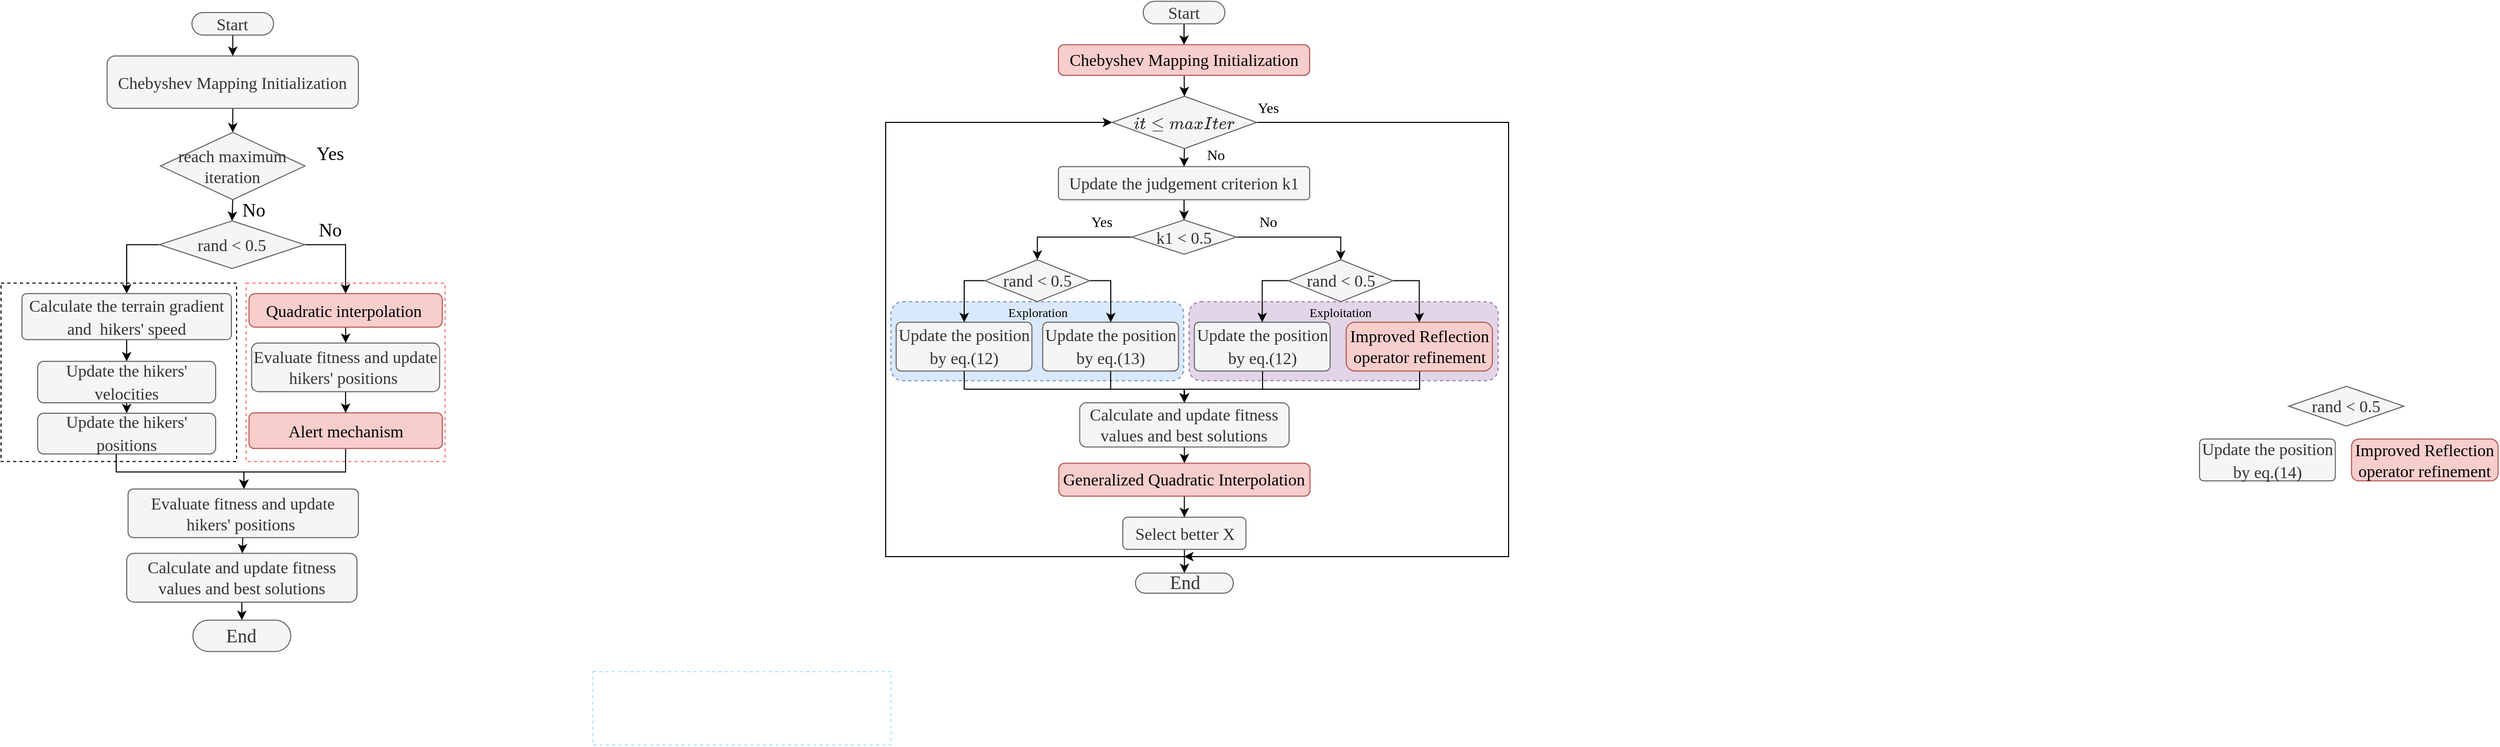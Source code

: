 <mxfile version="26.1.3">
  <diagram name="第 1 页" id="DrYwcsrSqI8XcHw-VVTQ">
    <mxGraphModel dx="607" dy="3076" grid="1" gridSize="10" guides="1" tooltips="1" connect="1" arrows="1" fold="1" page="1" pageScale="1" pageWidth="827" pageHeight="1169" math="1" shadow="0">
      <root>
        <mxCell id="0" />
        <mxCell id="1" parent="0" />
        <mxCell id="w1JR5-OPfSAF1FVDnx4g-18" value="" style="rounded=1;whiteSpace=wrap;html=1;dashed=1;fontFamily=Times New Roman;fontSize=18;strokeColor=#6c8ebf;fillColor=#dae8fc;movable=1;resizable=1;rotatable=1;deletable=1;editable=1;locked=0;connectable=1;" parent="1" vertex="1">
          <mxGeometry x="2290" y="-1373.65" width="279.68" height="75.54" as="geometry" />
        </mxCell>
        <mxCell id="kWs4Y9X6Xl8HtvSmb7lV-14" value="" style="rounded=1;whiteSpace=wrap;html=1;dashed=1;fontFamily=Times New Roman;fontSize=18;strokeColor=#9673a6;fillColor=#e1d5e7;" vertex="1" parent="1">
          <mxGeometry x="2574.84" y="-1373.65" width="295.16" height="75.54" as="geometry" />
        </mxCell>
        <mxCell id="w1JR5-OPfSAF1FVDnx4g-17" value="" style="rounded=0;whiteSpace=wrap;html=1;dashed=1;fontFamily=Times New Roman;fontSize=18;strokeColor=#AAE2FF;" parent="1" vertex="1">
          <mxGeometry x="2005.17" y="-1020" width="284.83" height="70" as="geometry" />
        </mxCell>
        <mxCell id="znDbkGUDBgg_eZ-vlcGg-1" value="" style="rounded=0;whiteSpace=wrap;html=1;dashed=1;strokeColor=#FF6666;fontFamily=Times New Roman;fontSize=18;" parent="1" vertex="1">
          <mxGeometry x="1674.14" y="-1391.39" width="190" height="170.54" as="geometry" />
        </mxCell>
        <mxCell id="znDbkGUDBgg_eZ-vlcGg-2" value="" style="rounded=0;whiteSpace=wrap;html=1;dashed=1;fontFamily=Times New Roman;fontSize=18;" parent="1" vertex="1">
          <mxGeometry x="1440" y="-1391.39" width="225" height="170.54" as="geometry" />
        </mxCell>
        <mxCell id="znDbkGUDBgg_eZ-vlcGg-3" style="rounded=0;orthogonalLoop=1;jettySize=auto;html=1;entryX=0.5;entryY=0;entryDx=0;entryDy=0;fontFamily=Times New Roman;fontSize=18;" parent="1" source="znDbkGUDBgg_eZ-vlcGg-4" target="znDbkGUDBgg_eZ-vlcGg-6" edge="1">
          <mxGeometry relative="1" as="geometry" />
        </mxCell>
        <mxCell id="znDbkGUDBgg_eZ-vlcGg-4" value="Start" style="rounded=1;whiteSpace=wrap;html=1;absoluteArcSize=0;arcSize=50;fontSize=16;fontFamily=Times New Roman;fillColor=#f5f5f5;fontColor=#333333;strokeColor=#666666;" parent="1" vertex="1">
          <mxGeometry x="1622.33" y="-1650" width="78" height="21.53" as="geometry" />
        </mxCell>
        <mxCell id="znDbkGUDBgg_eZ-vlcGg-5" style="rounded=0;orthogonalLoop=1;jettySize=auto;html=1;entryX=0.5;entryY=0;entryDx=0;entryDy=0;fontFamily=Times New Roman;fontSize=18;" parent="1" source="znDbkGUDBgg_eZ-vlcGg-6" target="znDbkGUDBgg_eZ-vlcGg-9" edge="1">
          <mxGeometry relative="1" as="geometry" />
        </mxCell>
        <mxCell id="znDbkGUDBgg_eZ-vlcGg-6" value="&lt;font&gt;Chebyshev Mapping Initialization&lt;/font&gt;" style="rounded=1;whiteSpace=wrap;html=1;align=center;verticalAlign=middle;arcSize=15;fontFamily=Times New Roman;fontSize=16;fillColor=#f5f5f5;fontColor=#333333;strokeColor=#666666;" parent="1" vertex="1">
          <mxGeometry x="1541.33" y="-1608.47" width="240" height="50" as="geometry" />
        </mxCell>
        <mxCell id="znDbkGUDBgg_eZ-vlcGg-7" style="edgeStyle=orthogonalEdgeStyle;rounded=0;orthogonalLoop=1;jettySize=auto;html=1;exitX=0.5;exitY=1;exitDx=0;exitDy=0;entryX=0.5;entryY=0;entryDx=0;entryDy=0;fontFamily=Times New Roman;fontSize=18;" parent="1" source="znDbkGUDBgg_eZ-vlcGg-9" target="znDbkGUDBgg_eZ-vlcGg-17" edge="1">
          <mxGeometry relative="1" as="geometry" />
        </mxCell>
        <mxCell id="znDbkGUDBgg_eZ-vlcGg-8" style="edgeStyle=orthogonalEdgeStyle;rounded=0;orthogonalLoop=1;jettySize=auto;html=1;fontFamily=Times New Roman;fontSize=18;exitX=1;exitY=0.5;exitDx=0;exitDy=0;" parent="1" source="3fcH1A0avGzYwGgjeC8N-6" edge="1">
          <mxGeometry relative="1" as="geometry">
            <Array as="points">
              <mxPoint x="2880" y="-1545" />
              <mxPoint x="2880" y="-1130" />
            </Array>
            <mxPoint x="2633.51" y="-1549.94" as="sourcePoint" />
            <mxPoint x="2570" y="-1130" as="targetPoint" />
          </mxGeometry>
        </mxCell>
        <mxCell id="znDbkGUDBgg_eZ-vlcGg-9" value="&lt;font&gt;&amp;nbsp;&lt;/font&gt;&lt;span style=&quot;background-color: initial;&quot;&gt;reach maximum&amp;nbsp; iteration&lt;/span&gt;" style="rhombus;whiteSpace=wrap;html=1;rounded=0;align=center;verticalAlign=middle;arcSize=50;fontFamily=Times New Roman;fontSize=16;fillColor=#f5f5f5;fontColor=#333333;strokeColor=#666666;" parent="1" vertex="1">
          <mxGeometry x="1592.33" y="-1535.45" width="138" height="64.25" as="geometry" />
        </mxCell>
        <mxCell id="znDbkGUDBgg_eZ-vlcGg-10" value="End" style="rounded=1;whiteSpace=wrap;html=1;absoluteArcSize=0;arcSize=50;align=center;verticalAlign=middle;fontFamily=Times New Roman;fontSize=18;fillColor=#f5f5f5;fontColor=#333333;strokeColor=#666666;" parent="1" vertex="1">
          <mxGeometry x="1623.25" y="-1069.3" width="93.496" height="30" as="geometry" />
        </mxCell>
        <mxCell id="znDbkGUDBgg_eZ-vlcGg-11" style="rounded=0;orthogonalLoop=1;jettySize=auto;html=1;fontFamily=Times New Roman;fontSize=18;" parent="1" source="znDbkGUDBgg_eZ-vlcGg-12" target="znDbkGUDBgg_eZ-vlcGg-10" edge="1">
          <mxGeometry relative="1" as="geometry" />
        </mxCell>
        <mxCell id="znDbkGUDBgg_eZ-vlcGg-12" value="&lt;font&gt;Calculate and update fitness values and best solutions&lt;/font&gt;" style="rounded=1;whiteSpace=wrap;html=1;align=center;verticalAlign=middle;arcSize=15;fontFamily=Times New Roman;fontSize=16;fillColor=#f5f5f5;fontColor=#333333;strokeColor=#666666;" parent="1" vertex="1">
          <mxGeometry x="1560" y="-1133.07" width="220" height="46.54" as="geometry" />
        </mxCell>
        <mxCell id="znDbkGUDBgg_eZ-vlcGg-13" value="&lt;font&gt;Yes&lt;/font&gt;" style="text;html=1;align=center;verticalAlign=middle;resizable=0;points=[];autosize=1;strokeColor=none;fillColor=none;fontSize=18;fontFamily=Times New Roman;" parent="1" vertex="1">
          <mxGeometry x="1728.677" y="-1535.45" width="50" height="40" as="geometry" />
        </mxCell>
        <mxCell id="znDbkGUDBgg_eZ-vlcGg-14" value="&lt;font&gt;No&lt;/font&gt;" style="text;html=1;align=center;verticalAlign=middle;resizable=0;points=[];autosize=1;fontSize=18;fontFamily=Times New Roman;" parent="1" vertex="1">
          <mxGeometry x="1656.034" y="-1480.85" width="50" height="40" as="geometry" />
        </mxCell>
        <mxCell id="znDbkGUDBgg_eZ-vlcGg-15" style="edgeStyle=orthogonalEdgeStyle;rounded=0;orthogonalLoop=1;jettySize=auto;html=1;fontFamily=Times New Roman;fontSize=18;exitX=0;exitY=0.5;exitDx=0;exitDy=0;" parent="1" source="znDbkGUDBgg_eZ-vlcGg-17" target="znDbkGUDBgg_eZ-vlcGg-19" edge="1">
          <mxGeometry relative="1" as="geometry" />
        </mxCell>
        <mxCell id="znDbkGUDBgg_eZ-vlcGg-16" style="edgeStyle=orthogonalEdgeStyle;rounded=0;orthogonalLoop=1;jettySize=auto;html=1;fontFamily=Times New Roman;fontSize=18;exitX=1;exitY=0.5;exitDx=0;exitDy=0;" parent="1" source="znDbkGUDBgg_eZ-vlcGg-17" target="znDbkGUDBgg_eZ-vlcGg-25" edge="1">
          <mxGeometry relative="1" as="geometry" />
        </mxCell>
        <mxCell id="znDbkGUDBgg_eZ-vlcGg-17" value="rand &amp;lt; &lt;font&gt;0.5&lt;/font&gt;" style="rhombus;whiteSpace=wrap;html=1;rounded=0;align=center;verticalAlign=middle;arcSize=50;fontFamily=Times New Roman;fontSize=16;fillColor=#f5f5f5;fontColor=#333333;strokeColor=#666666;" parent="1" vertex="1">
          <mxGeometry x="1591.34" y="-1450.85" width="138.66" height="45.5" as="geometry" />
        </mxCell>
        <mxCell id="znDbkGUDBgg_eZ-vlcGg-18" style="edgeStyle=orthogonalEdgeStyle;rounded=0;orthogonalLoop=1;jettySize=auto;html=1;entryX=0.5;entryY=0;entryDx=0;entryDy=0;" parent="1" source="znDbkGUDBgg_eZ-vlcGg-19" target="znDbkGUDBgg_eZ-vlcGg-21" edge="1">
          <mxGeometry relative="1" as="geometry" />
        </mxCell>
        <mxCell id="znDbkGUDBgg_eZ-vlcGg-19" value="&lt;font style=&quot;font-size: 16px;&quot;&gt;Calculate the terrain gradient and&amp;nbsp; hikers&#39; speed&lt;/font&gt;" style="rounded=1;whiteSpace=wrap;html=1;align=center;verticalAlign=middle;arcSize=10;fontFamily=Times New Roman;fontSize=18;fillColor=#f5f5f5;fontColor=#333333;strokeColor=#666666;" parent="1" vertex="1">
          <mxGeometry x="1460" y="-1381.39" width="200" height="44" as="geometry" />
        </mxCell>
        <mxCell id="znDbkGUDBgg_eZ-vlcGg-20" style="edgeStyle=orthogonalEdgeStyle;rounded=0;orthogonalLoop=1;jettySize=auto;html=1;entryX=0.5;entryY=0;entryDx=0;entryDy=0;" parent="1" source="znDbkGUDBgg_eZ-vlcGg-21" target="znDbkGUDBgg_eZ-vlcGg-23" edge="1">
          <mxGeometry relative="1" as="geometry" />
        </mxCell>
        <mxCell id="znDbkGUDBgg_eZ-vlcGg-21" value="&lt;font style=&quot;font-size: 16px;&quot;&gt;Update the hikers&#39; velocities&lt;/font&gt;" style="rounded=1;whiteSpace=wrap;html=1;align=center;verticalAlign=middle;arcSize=15;fontFamily=Times New Roman;fontSize=18;fillColor=#f5f5f5;fontColor=#333333;strokeColor=#666666;" parent="1" vertex="1">
          <mxGeometry x="1475" y="-1316.61" width="170" height="39.56" as="geometry" />
        </mxCell>
        <mxCell id="znDbkGUDBgg_eZ-vlcGg-22" style="edgeStyle=orthogonalEdgeStyle;rounded=0;orthogonalLoop=1;jettySize=auto;html=1;fontFamily=Times New Roman;fontSize=18;" parent="1" source="znDbkGUDBgg_eZ-vlcGg-23" target="znDbkGUDBgg_eZ-vlcGg-31" edge="1">
          <mxGeometry relative="1" as="geometry">
            <Array as="points">
              <mxPoint x="1550" y="-1210.85" />
              <mxPoint x="1672" y="-1210.85" />
            </Array>
          </mxGeometry>
        </mxCell>
        <mxCell id="znDbkGUDBgg_eZ-vlcGg-23" value="&lt;font style=&quot;font-size: 16px;&quot;&gt;Update the hikers&#39; positions&lt;/font&gt;" style="rounded=1;whiteSpace=wrap;html=1;align=center;verticalAlign=middle;arcSize=15;fontFamily=Times New Roman;fontSize=18;fillColor=#f5f5f5;fontColor=#333333;strokeColor=#666666;" parent="1" vertex="1">
          <mxGeometry x="1475" y="-1266.97" width="170" height="38.89" as="geometry" />
        </mxCell>
        <mxCell id="znDbkGUDBgg_eZ-vlcGg-24" style="rounded=0;orthogonalLoop=1;jettySize=auto;html=1;" parent="1" source="znDbkGUDBgg_eZ-vlcGg-25" target="znDbkGUDBgg_eZ-vlcGg-27" edge="1">
          <mxGeometry relative="1" as="geometry" />
        </mxCell>
        <mxCell id="znDbkGUDBgg_eZ-vlcGg-25" value="Quadratic interpolation&amp;nbsp;" style="rounded=1;whiteSpace=wrap;html=1;align=center;verticalAlign=middle;arcSize=18;fontFamily=Times New Roman;fontSize=16;strokeColor=#b85450;fontColor=default;fillColor=#f8cecc;" parent="1" vertex="1">
          <mxGeometry x="1676.85" y="-1381.39" width="184.59" height="32.09" as="geometry" />
        </mxCell>
        <mxCell id="znDbkGUDBgg_eZ-vlcGg-26" style="edgeStyle=orthogonalEdgeStyle;rounded=0;orthogonalLoop=1;jettySize=auto;html=1;entryX=0.5;entryY=0;entryDx=0;entryDy=0;" parent="1" source="znDbkGUDBgg_eZ-vlcGg-27" target="znDbkGUDBgg_eZ-vlcGg-29" edge="1">
          <mxGeometry relative="1" as="geometry" />
        </mxCell>
        <mxCell id="znDbkGUDBgg_eZ-vlcGg-27" value="Evaluate fitness and update hikers&#39; positions&amp;nbsp;" style="rounded=1;whiteSpace=wrap;html=1;align=center;verticalAlign=middle;arcSize=14;fontFamily=Times New Roman;fontSize=16;fillColor=#f5f5f5;fontColor=#333333;strokeColor=#666666;" parent="1" vertex="1">
          <mxGeometry x="1679.35" y="-1334.18" width="179.59" height="46.54" as="geometry" />
        </mxCell>
        <mxCell id="znDbkGUDBgg_eZ-vlcGg-28" style="edgeStyle=orthogonalEdgeStyle;rounded=0;orthogonalLoop=1;jettySize=auto;html=1;fontFamily=Times New Roman;fontSize=18;" parent="1" source="znDbkGUDBgg_eZ-vlcGg-29" target="znDbkGUDBgg_eZ-vlcGg-31" edge="1">
          <mxGeometry relative="1" as="geometry">
            <Array as="points">
              <mxPoint x="1769" y="-1210.85" />
              <mxPoint x="1672" y="-1210.85" />
            </Array>
          </mxGeometry>
        </mxCell>
        <mxCell id="znDbkGUDBgg_eZ-vlcGg-29" value="Alert mechanism" style="rounded=1;whiteSpace=wrap;html=1;align=center;verticalAlign=middle;arcSize=14;fontFamily=Times New Roman;fontSize=16;strokeColor=#b85450;fontColor=default;fillColor=#f8cecc;" parent="1" vertex="1">
          <mxGeometry x="1676.85" y="-1267.39" width="184.59" height="34" as="geometry" />
        </mxCell>
        <mxCell id="znDbkGUDBgg_eZ-vlcGg-30" style="rounded=0;orthogonalLoop=1;jettySize=auto;html=1;fontFamily=Times New Roman;fontSize=18;" parent="1" source="znDbkGUDBgg_eZ-vlcGg-31" target="znDbkGUDBgg_eZ-vlcGg-12" edge="1">
          <mxGeometry relative="1" as="geometry" />
        </mxCell>
        <mxCell id="znDbkGUDBgg_eZ-vlcGg-31" value="Evaluate fitness and update hikers&#39; positions&amp;nbsp;" style="rounded=1;whiteSpace=wrap;html=1;align=center;verticalAlign=middle;arcSize=11;fontFamily=Times New Roman;fontSize=16;fillColor=#f5f5f5;fontColor=#333333;strokeColor=#666666;" parent="1" vertex="1">
          <mxGeometry x="1561.33" y="-1194.62" width="220" height="46.54" as="geometry" />
        </mxCell>
        <mxCell id="znDbkGUDBgg_eZ-vlcGg-32" value="&lt;font&gt;No&lt;/font&gt;" style="text;html=1;align=center;verticalAlign=middle;resizable=0;points=[];autosize=1;fontSize=18;fontFamily=Times New Roman;" parent="1" vertex="1">
          <mxGeometry x="1728.674" y="-1462.05" width="50" height="40" as="geometry" />
        </mxCell>
        <mxCell id="3fcH1A0avGzYwGgjeC8N-1" style="rounded=0;orthogonalLoop=1;jettySize=auto;html=1;entryX=0.5;entryY=0;entryDx=0;entryDy=0;fontFamily=Times New Roman;fontSize=18;" parent="1" source="3fcH1A0avGzYwGgjeC8N-2" target="3fcH1A0avGzYwGgjeC8N-4" edge="1">
          <mxGeometry relative="1" as="geometry" />
        </mxCell>
        <mxCell id="3fcH1A0avGzYwGgjeC8N-2" value="Start" style="rounded=1;whiteSpace=wrap;html=1;absoluteArcSize=0;arcSize=50;fontSize=16;fontFamily=Times New Roman;fillColor=#f5f5f5;fontColor=#333333;strokeColor=#666666;" parent="1" vertex="1">
          <mxGeometry x="2531" y="-1660.72" width="78" height="21.53" as="geometry" />
        </mxCell>
        <mxCell id="3fcH1A0avGzYwGgjeC8N-3" style="rounded=0;orthogonalLoop=1;jettySize=auto;html=1;entryX=0.5;entryY=0;entryDx=0;entryDy=0;fontFamily=Times New Roman;fontSize=18;" parent="1" source="3fcH1A0avGzYwGgjeC8N-4" target="3fcH1A0avGzYwGgjeC8N-6" edge="1">
          <mxGeometry relative="1" as="geometry" />
        </mxCell>
        <mxCell id="3fcH1A0avGzYwGgjeC8N-4" value="&lt;font&gt;Chebyshev Mapping Initialization&lt;/font&gt;" style="rounded=1;whiteSpace=wrap;html=1;align=center;verticalAlign=middle;arcSize=18;fontFamily=Times New Roman;fontSize=16;fillColor=#f8cecc;fontColor=default;strokeColor=#b85450;" parent="1" vertex="1">
          <mxGeometry x="2450" y="-1619.19" width="240" height="29.19" as="geometry" />
        </mxCell>
        <mxCell id="3fcH1A0avGzYwGgjeC8N-5" style="edgeStyle=orthogonalEdgeStyle;rounded=0;orthogonalLoop=1;jettySize=auto;html=1;exitX=0.5;exitY=1;exitDx=0;exitDy=0;entryX=0.5;entryY=0;entryDx=0;entryDy=0;fontFamily=Times New Roman;fontSize=18;" parent="1" source="3fcH1A0avGzYwGgjeC8N-6" target="3fcH1A0avGzYwGgjeC8N-9" edge="1">
          <mxGeometry relative="1" as="geometry">
            <mxPoint x="2569.96" y="-1485.85" as="targetPoint" />
          </mxGeometry>
        </mxCell>
        <mxCell id="w1JR5-OPfSAF1FVDnx4g-20" style="edgeStyle=orthogonalEdgeStyle;rounded=0;orthogonalLoop=1;jettySize=auto;html=1;startArrow=classic;startFill=1;endArrow=none;exitX=0;exitY=0.5;exitDx=0;exitDy=0;" parent="1" source="3fcH1A0avGzYwGgjeC8N-6" edge="1">
          <mxGeometry relative="1" as="geometry">
            <mxPoint x="2580" y="-1130" as="targetPoint" />
            <Array as="points">
              <mxPoint x="2285" y="-1545" />
              <mxPoint x="2285" y="-1130" />
              <mxPoint x="2575" y="-1130" />
            </Array>
            <mxPoint x="2500" y="-1540" as="sourcePoint" />
          </mxGeometry>
        </mxCell>
        <mxCell id="3fcH1A0avGzYwGgjeC8N-6" value="" style="rhombus;whiteSpace=wrap;html=1;rounded=0;align=center;verticalAlign=middle;arcSize=50;fontFamily=Times New Roman;fontSize=16;fillColor=#f5f5f5;fontColor=#333333;strokeColor=#666666;" parent="1" vertex="1">
          <mxGeometry x="2501.33" y="-1570" width="138" height="50" as="geometry" />
        </mxCell>
        <mxCell id="3fcH1A0avGzYwGgjeC8N-7" value="&lt;font style=&quot;font-size: 14px;&quot;&gt;Yes&lt;/font&gt;" style="text;html=1;align=center;verticalAlign=middle;resizable=0;points=[];autosize=1;strokeColor=none;fillColor=none;fontSize=18;fontFamily=Times New Roman;" parent="1" vertex="1">
          <mxGeometry x="2630.337" y="-1580.0" width="40" height="40" as="geometry" />
        </mxCell>
        <mxCell id="3fcH1A0avGzYwGgjeC8N-8" value="&lt;span style=&quot;color: rgb(51, 51, 51); font-size: 16px; text-wrap-mode: wrap;&quot;&gt;&amp;nbsp;$$it \leq maxIter$$&lt;/span&gt;" style="text;html=1;align=center;verticalAlign=middle;resizable=0;points=[];autosize=1;fontSize=18;fontFamily=Times New Roman;" parent="1" vertex="1">
          <mxGeometry x="2495.334" y="-1575.45" width="150" height="40" as="geometry" />
        </mxCell>
        <mxCell id="3fcH1A0avGzYwGgjeC8N-11" style="edgeStyle=orthogonalEdgeStyle;rounded=0;orthogonalLoop=1;jettySize=auto;html=1;" parent="1" source="3fcH1A0avGzYwGgjeC8N-9" target="3fcH1A0avGzYwGgjeC8N-10" edge="1">
          <mxGeometry relative="1" as="geometry" />
        </mxCell>
        <mxCell id="3fcH1A0avGzYwGgjeC8N-9" value="&lt;font style=&quot;font-size: 16px;&quot;&gt;Update the judgement criterion k1&lt;/font&gt;" style="rounded=1;whiteSpace=wrap;html=1;align=center;verticalAlign=middle;arcSize=10;fontFamily=Times New Roman;fontSize=18;fillColor=#f5f5f5;fontColor=#333333;strokeColor=#666666;" parent="1" vertex="1">
          <mxGeometry x="2450" y="-1502.71" width="240" height="31.55" as="geometry" />
        </mxCell>
        <mxCell id="kWs4Y9X6Xl8HtvSmb7lV-12" style="edgeStyle=orthogonalEdgeStyle;rounded=0;orthogonalLoop=1;jettySize=auto;html=1;entryX=0.5;entryY=0;entryDx=0;entryDy=0;" edge="1" parent="1" source="3fcH1A0avGzYwGgjeC8N-10" target="kWs4Y9X6Xl8HtvSmb7lV-11">
          <mxGeometry relative="1" as="geometry" />
        </mxCell>
        <mxCell id="kWs4Y9X6Xl8HtvSmb7lV-13" style="edgeStyle=orthogonalEdgeStyle;rounded=0;orthogonalLoop=1;jettySize=auto;html=1;entryX=0.5;entryY=0;entryDx=0;entryDy=0;" edge="1" parent="1" source="3fcH1A0avGzYwGgjeC8N-10" target="kWs4Y9X6Xl8HtvSmb7lV-1">
          <mxGeometry relative="1" as="geometry">
            <mxPoint x="2440" y="-1400" as="targetPoint" />
          </mxGeometry>
        </mxCell>
        <mxCell id="3fcH1A0avGzYwGgjeC8N-10" value="k1 &amp;lt; 0.5" style="rhombus;whiteSpace=wrap;html=1;rounded=0;align=center;verticalAlign=middle;arcSize=50;fontFamily=Times New Roman;fontSize=16;fillColor=#f5f5f5;fontColor=#333333;strokeColor=#666666;" parent="1" vertex="1">
          <mxGeometry x="2520" y="-1451.77" width="100" height="32.78" as="geometry" />
        </mxCell>
        <mxCell id="3fcH1A0avGzYwGgjeC8N-12" value="&lt;font style=&quot;font-size: 16px;&quot;&gt;Update the position by eq.(12)&lt;/font&gt;" style="rounded=1;whiteSpace=wrap;html=1;align=center;verticalAlign=middle;arcSize=10;fontFamily=Times New Roman;fontSize=18;fillColor=#f5f5f5;fontColor=#333333;strokeColor=#666666;" parent="1" vertex="1">
          <mxGeometry x="2295.02" y="-1354.0" width="129.67" height="46.61" as="geometry" />
        </mxCell>
        <mxCell id="3fcH1A0avGzYwGgjeC8N-14" value="rand &amp;lt; 0.5" style="rhombus;whiteSpace=wrap;html=1;rounded=0;align=center;verticalAlign=middle;arcSize=50;fontFamily=Times New Roman;fontSize=16;fillColor=#f5f5f5;fontColor=#333333;strokeColor=#666666;" parent="1" vertex="1">
          <mxGeometry x="3625.17" y="-1292.72" width="110" height="38" as="geometry" />
        </mxCell>
        <mxCell id="3fcH1A0avGzYwGgjeC8N-17" value="&lt;font style=&quot;font-size: 16px;&quot;&gt;Update the position by eq.(13)&lt;/font&gt;" style="rounded=1;whiteSpace=wrap;html=1;align=center;verticalAlign=middle;arcSize=10;fontFamily=Times New Roman;fontSize=18;fillColor=#f5f5f5;fontColor=#333333;strokeColor=#666666;" parent="1" vertex="1">
          <mxGeometry x="2435.02" y="-1354.0" width="129.67" height="46.61" as="geometry" />
        </mxCell>
        <mxCell id="3fcH1A0avGzYwGgjeC8N-20" value="&lt;font style=&quot;font-size: 16px;&quot;&gt;Update the position by eq.(14)&lt;/font&gt;" style="rounded=1;whiteSpace=wrap;html=1;align=center;verticalAlign=middle;arcSize=10;fontFamily=Times New Roman;fontSize=18;fillColor=#f5f5f5;fontColor=#333333;strokeColor=#666666;" parent="1" vertex="1">
          <mxGeometry x="3540" y="-1242.33" width="129.67" height="40" as="geometry" />
        </mxCell>
        <mxCell id="3fcH1A0avGzYwGgjeC8N-21" value="&lt;font style=&quot;font-size: 16px;&quot;&gt;Improved Reflection operator refinement&lt;/font&gt;" style="rounded=1;whiteSpace=wrap;html=1;align=center;verticalAlign=middle;arcSize=18;fontFamily=Times New Roman;fontSize=16;fillColor=#f8cecc;fontColor=default;strokeColor=#b85450;" parent="1" vertex="1">
          <mxGeometry x="3685.17" y="-1242.33" width="140" height="40" as="geometry" />
        </mxCell>
        <mxCell id="w1JR5-OPfSAF1FVDnx4g-13" style="edgeStyle=orthogonalEdgeStyle;rounded=0;orthogonalLoop=1;jettySize=auto;html=1;entryX=0.5;entryY=0;entryDx=0;entryDy=0;" parent="1" source="3fcH1A0avGzYwGgjeC8N-22" target="w1JR5-OPfSAF1FVDnx4g-12" edge="1">
          <mxGeometry relative="1" as="geometry" />
        </mxCell>
        <mxCell id="3fcH1A0avGzYwGgjeC8N-22" value="&lt;font style=&quot;font-size: 16px;&quot;&gt;Generalized Quadratic Interpolation&lt;/font&gt;" style="rounded=1;whiteSpace=wrap;html=1;align=center;verticalAlign=middle;arcSize=18;fontFamily=Times New Roman;fontSize=16;fillColor=#f8cecc;fontColor=default;strokeColor=#b85450;" parent="1" vertex="1">
          <mxGeometry x="2450.33" y="-1219.29" width="240" height="31.55" as="geometry" />
        </mxCell>
        <mxCell id="kWs4Y9X6Xl8HtvSmb7lV-17" style="rounded=0;orthogonalLoop=1;jettySize=auto;html=1;entryX=0.5;entryY=0;entryDx=0;entryDy=0;" edge="1" parent="1" source="w1JR5-OPfSAF1FVDnx4g-4" target="3fcH1A0avGzYwGgjeC8N-22">
          <mxGeometry relative="1" as="geometry" />
        </mxCell>
        <mxCell id="kWs4Y9X6Xl8HtvSmb7lV-18" style="edgeStyle=orthogonalEdgeStyle;rounded=0;orthogonalLoop=1;jettySize=auto;html=1;strokeColor=default;align=center;verticalAlign=middle;fontFamily=Helvetica;fontSize=11;fontColor=default;labelBackgroundColor=default;startArrow=classic;startFill=1;endArrow=none;" edge="1" parent="1" source="w1JR5-OPfSAF1FVDnx4g-4">
          <mxGeometry relative="1" as="geometry">
            <mxPoint x="2360" y="-1307" as="targetPoint" />
            <Array as="points">
              <mxPoint x="2570" y="-1290" />
              <mxPoint x="2360" y="-1290" />
            </Array>
          </mxGeometry>
        </mxCell>
        <mxCell id="kWs4Y9X6Xl8HtvSmb7lV-19" style="edgeStyle=orthogonalEdgeStyle;rounded=0;orthogonalLoop=1;jettySize=auto;html=1;entryX=0.5;entryY=1;entryDx=0;entryDy=0;strokeColor=default;align=center;verticalAlign=middle;fontFamily=Helvetica;fontSize=11;fontColor=default;labelBackgroundColor=default;startArrow=classic;startFill=1;endArrow=none;" edge="1" parent="1" source="w1JR5-OPfSAF1FVDnx4g-4" target="3fcH1A0avGzYwGgjeC8N-17">
          <mxGeometry relative="1" as="geometry">
            <Array as="points">
              <mxPoint x="2570" y="-1290" />
              <mxPoint x="2500" y="-1290" />
            </Array>
          </mxGeometry>
        </mxCell>
        <mxCell id="kWs4Y9X6Xl8HtvSmb7lV-20" style="edgeStyle=orthogonalEdgeStyle;rounded=0;orthogonalLoop=1;jettySize=auto;html=1;strokeColor=default;align=center;verticalAlign=middle;fontFamily=Helvetica;fontSize=11;fontColor=default;labelBackgroundColor=default;startArrow=classic;startFill=1;endArrow=none;" edge="1" parent="1" source="w1JR5-OPfSAF1FVDnx4g-4" target="kWs4Y9X6Xl8HtvSmb7lV-7">
          <mxGeometry relative="1" as="geometry">
            <Array as="points">
              <mxPoint x="2570" y="-1290" />
              <mxPoint x="2645" y="-1290" />
            </Array>
          </mxGeometry>
        </mxCell>
        <mxCell id="kWs4Y9X6Xl8HtvSmb7lV-21" style="edgeStyle=orthogonalEdgeStyle;rounded=0;orthogonalLoop=1;jettySize=auto;html=1;endArrow=none;startFill=1;startArrow=classic;" edge="1" parent="1" source="w1JR5-OPfSAF1FVDnx4g-4" target="kWs4Y9X6Xl8HtvSmb7lV-8">
          <mxGeometry relative="1" as="geometry">
            <Array as="points">
              <mxPoint x="2570" y="-1290" />
              <mxPoint x="2795" y="-1290" />
            </Array>
          </mxGeometry>
        </mxCell>
        <mxCell id="w1JR5-OPfSAF1FVDnx4g-4" value="&lt;font&gt;Calculate and update fitness values and best solutions&lt;/font&gt;" style="rounded=1;whiteSpace=wrap;html=1;align=center;verticalAlign=middle;arcSize=15;fontFamily=Times New Roman;fontSize=16;fillColor=#f5f5f5;fontColor=#333333;strokeColor=#666666;" parent="1" vertex="1">
          <mxGeometry x="2470.33" y="-1277.05" width="200" height="42.24" as="geometry" />
        </mxCell>
        <mxCell id="w1JR5-OPfSAF1FVDnx4g-15" style="edgeStyle=orthogonalEdgeStyle;rounded=0;orthogonalLoop=1;jettySize=auto;html=1;entryX=0.5;entryY=0;entryDx=0;entryDy=0;" parent="1" source="w1JR5-OPfSAF1FVDnx4g-12" target="w1JR5-OPfSAF1FVDnx4g-14" edge="1">
          <mxGeometry relative="1" as="geometry" />
        </mxCell>
        <mxCell id="w1JR5-OPfSAF1FVDnx4g-12" value="Select better X" style="rounded=1;whiteSpace=wrap;html=1;align=center;verticalAlign=middle;arcSize=15;fontFamily=Times New Roman;fontSize=16;fillColor=#f5f5f5;fontColor=#333333;strokeColor=#666666;" parent="1" vertex="1">
          <mxGeometry x="2511.5" y="-1167.67" width="117.66" height="30.85" as="geometry" />
        </mxCell>
        <mxCell id="w1JR5-OPfSAF1FVDnx4g-14" value="End" style="rounded=1;whiteSpace=wrap;html=1;absoluteArcSize=0;arcSize=50;align=center;verticalAlign=middle;fontFamily=Times New Roman;fontSize=18;fillColor=#f5f5f5;fontColor=#333333;strokeColor=#666666;" parent="1" vertex="1">
          <mxGeometry x="2523.58" y="-1114.24" width="93.5" height="19.3" as="geometry" />
        </mxCell>
        <mxCell id="w1JR5-OPfSAF1FVDnx4g-21" value="&lt;font style=&quot;font-size: 14px;&quot;&gt;No&lt;/font&gt;" style="text;html=1;align=center;verticalAlign=middle;resizable=0;points=[];autosize=1;fontSize=18;fontFamily=Times New Roman;" parent="1" vertex="1">
          <mxGeometry x="2630.334" y="-1471.16" width="40" height="40" as="geometry" />
        </mxCell>
        <mxCell id="w1JR5-OPfSAF1FVDnx4g-22" value="&lt;font style=&quot;font-size: 14px;&quot;&gt;Yes&lt;/font&gt;" style="text;html=1;align=center;verticalAlign=middle;resizable=0;points=[];autosize=1;strokeColor=none;fillColor=none;fontSize=18;fontFamily=Times New Roman;" parent="1" vertex="1">
          <mxGeometry x="2471.497" y="-1471.2" width="40" height="40" as="geometry" />
        </mxCell>
        <mxCell id="kWs4Y9X6Xl8HtvSmb7lV-5" style="edgeStyle=orthogonalEdgeStyle;rounded=0;orthogonalLoop=1;jettySize=auto;html=1;" edge="1" parent="1" source="kWs4Y9X6Xl8HtvSmb7lV-1" target="3fcH1A0avGzYwGgjeC8N-12">
          <mxGeometry relative="1" as="geometry">
            <Array as="points">
              <mxPoint x="2360" y="-1394" />
            </Array>
          </mxGeometry>
        </mxCell>
        <mxCell id="kWs4Y9X6Xl8HtvSmb7lV-6" style="edgeStyle=orthogonalEdgeStyle;rounded=0;orthogonalLoop=1;jettySize=auto;html=1;entryX=0.5;entryY=0;entryDx=0;entryDy=0;" edge="1" parent="1" source="kWs4Y9X6Xl8HtvSmb7lV-1" target="3fcH1A0avGzYwGgjeC8N-17">
          <mxGeometry relative="1" as="geometry">
            <Array as="points">
              <mxPoint x="2500" y="-1394" />
              <mxPoint x="2500" y="-1354" />
            </Array>
          </mxGeometry>
        </mxCell>
        <mxCell id="kWs4Y9X6Xl8HtvSmb7lV-1" value="rand &amp;lt; 0.5" style="rhombus;whiteSpace=wrap;html=1;rounded=0;align=center;verticalAlign=middle;arcSize=50;fontFamily=Times New Roman;fontSize=16;fillColor=#f5f5f5;fontColor=#333333;strokeColor=#666666;" vertex="1" parent="1">
          <mxGeometry x="2379.85" y="-1413.65" width="100" height="40" as="geometry" />
        </mxCell>
        <mxCell id="kWs4Y9X6Xl8HtvSmb7lV-7" value="&lt;font style=&quot;font-size: 16px;&quot;&gt;Update the position by eq.(12)&lt;/font&gt;" style="rounded=1;whiteSpace=wrap;html=1;align=center;verticalAlign=middle;arcSize=10;fontFamily=Times New Roman;fontSize=18;fillColor=#f5f5f5;fontColor=#333333;strokeColor=#666666;" vertex="1" parent="1">
          <mxGeometry x="2579.84" y="-1354.0" width="129.67" height="46.61" as="geometry" />
        </mxCell>
        <mxCell id="kWs4Y9X6Xl8HtvSmb7lV-8" value="&lt;span style=&quot;color: rgb(0, 0, 0); font-size: 16px;&quot;&gt;Improved Reflection operator refinement&lt;/span&gt;" style="rounded=1;whiteSpace=wrap;html=1;align=center;verticalAlign=middle;arcSize=18;fontFamily=Times New Roman;fontSize=16;fillColor=#f8cecc;fontColor=default;strokeColor=#b85450;" vertex="1" parent="1">
          <mxGeometry x="2724.84" y="-1354" width="139.67" height="46.61" as="geometry" />
        </mxCell>
        <mxCell id="kWs4Y9X6Xl8HtvSmb7lV-9" style="edgeStyle=orthogonalEdgeStyle;rounded=0;orthogonalLoop=1;jettySize=auto;html=1;" edge="1" parent="1" source="kWs4Y9X6Xl8HtvSmb7lV-11" target="kWs4Y9X6Xl8HtvSmb7lV-7">
          <mxGeometry relative="1" as="geometry">
            <Array as="points">
              <mxPoint x="2644.68" y="-1393.65" />
            </Array>
          </mxGeometry>
        </mxCell>
        <mxCell id="kWs4Y9X6Xl8HtvSmb7lV-10" style="edgeStyle=orthogonalEdgeStyle;rounded=0;orthogonalLoop=1;jettySize=auto;html=1;" edge="1" parent="1" source="kWs4Y9X6Xl8HtvSmb7lV-11" target="kWs4Y9X6Xl8HtvSmb7lV-8">
          <mxGeometry relative="1" as="geometry">
            <Array as="points">
              <mxPoint x="2794.68" y="-1393.65" />
            </Array>
          </mxGeometry>
        </mxCell>
        <mxCell id="kWs4Y9X6Xl8HtvSmb7lV-11" value="rand &amp;lt; 0.5" style="rhombus;whiteSpace=wrap;html=1;rounded=0;align=center;verticalAlign=middle;arcSize=50;fontFamily=Times New Roman;fontSize=16;fillColor=#f5f5f5;fontColor=#333333;strokeColor=#666666;" vertex="1" parent="1">
          <mxGeometry x="2669.68" y="-1413.65" width="100" height="40" as="geometry" />
        </mxCell>
        <mxCell id="kWs4Y9X6Xl8HtvSmb7lV-15" value="&lt;font style=&quot;font-size: 12px;&quot;&gt;Exploration&lt;/font&gt;" style="text;html=1;align=center;verticalAlign=middle;resizable=0;points=[];autosize=1;strokeColor=none;fillColor=none;fontSize=18;fontFamily=Times New Roman;" vertex="1" parent="1">
          <mxGeometry x="2389.667" y="-1385.34" width="80" height="40" as="geometry" />
        </mxCell>
        <mxCell id="kWs4Y9X6Xl8HtvSmb7lV-16" value="&lt;font style=&quot;font-size: 12px;&quot;&gt;Exploitation&lt;/font&gt;" style="text;html=1;align=center;verticalAlign=middle;resizable=0;points=[];autosize=1;strokeColor=none;fillColor=none;fontSize=18;fontFamily=Times New Roman;" vertex="1" parent="1">
          <mxGeometry x="2679.327" y="-1385.34" width="80" height="40" as="geometry" />
        </mxCell>
        <mxCell id="kWs4Y9X6Xl8HtvSmb7lV-22" value="&lt;font style=&quot;font-size: 14px;&quot;&gt;No&lt;/font&gt;" style="text;html=1;align=center;verticalAlign=middle;resizable=0;points=[];autosize=1;fontSize=18;fontFamily=Times New Roman;" vertex="1" parent="1">
          <mxGeometry x="2580.004" y="-1535.45" width="40" height="40" as="geometry" />
        </mxCell>
      </root>
    </mxGraphModel>
  </diagram>
</mxfile>
